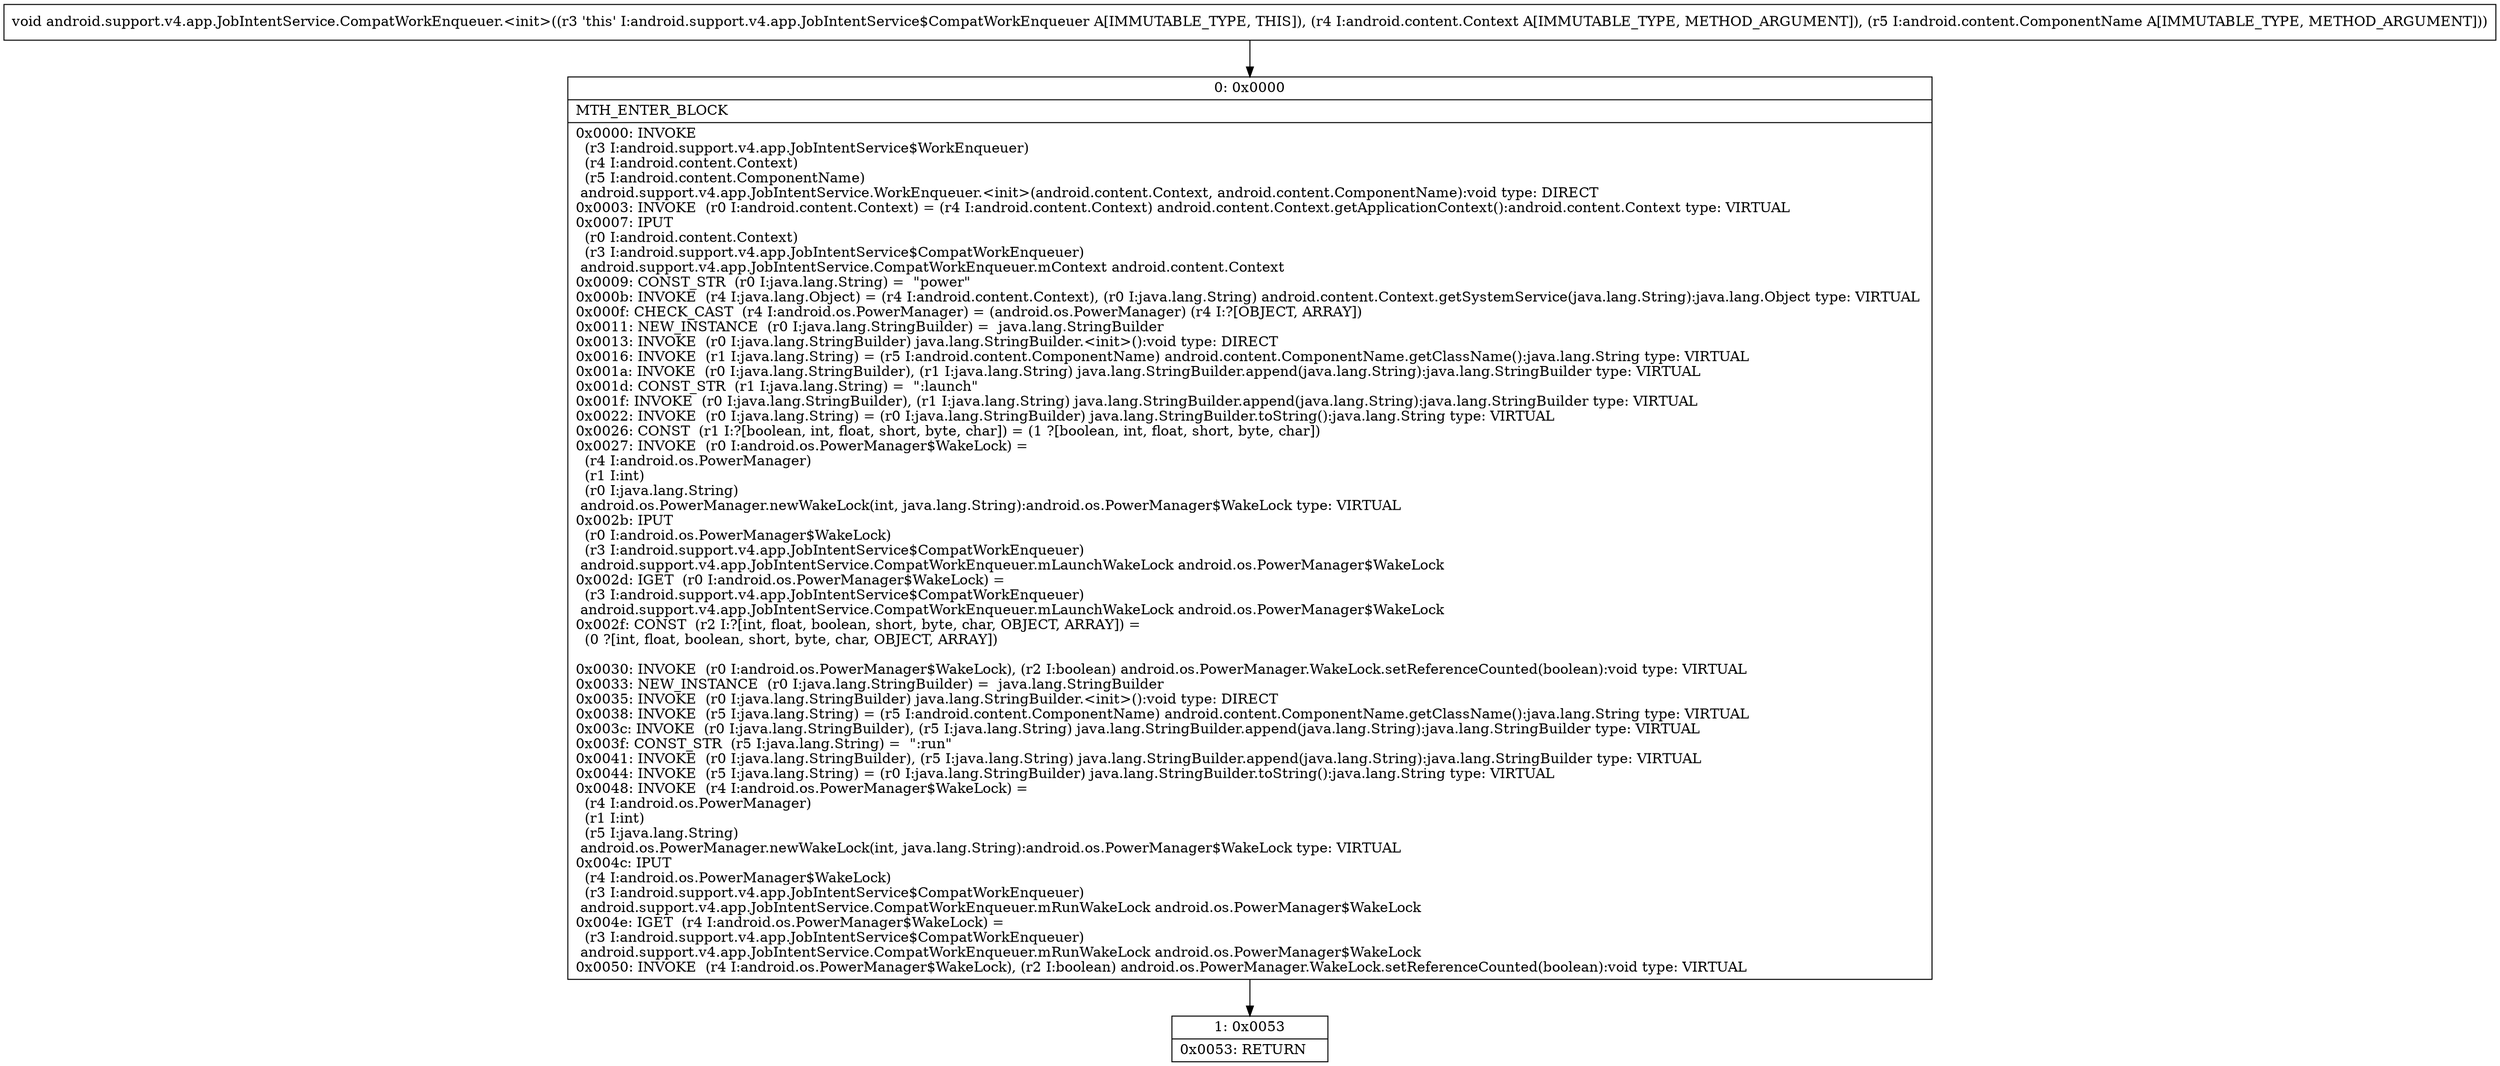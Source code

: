 digraph "CFG forandroid.support.v4.app.JobIntentService.CompatWorkEnqueuer.\<init\>(Landroid\/content\/Context;Landroid\/content\/ComponentName;)V" {
Node_0 [shape=record,label="{0\:\ 0x0000|MTH_ENTER_BLOCK\l|0x0000: INVOKE  \l  (r3 I:android.support.v4.app.JobIntentService$WorkEnqueuer)\l  (r4 I:android.content.Context)\l  (r5 I:android.content.ComponentName)\l android.support.v4.app.JobIntentService.WorkEnqueuer.\<init\>(android.content.Context, android.content.ComponentName):void type: DIRECT \l0x0003: INVOKE  (r0 I:android.content.Context) = (r4 I:android.content.Context) android.content.Context.getApplicationContext():android.content.Context type: VIRTUAL \l0x0007: IPUT  \l  (r0 I:android.content.Context)\l  (r3 I:android.support.v4.app.JobIntentService$CompatWorkEnqueuer)\l android.support.v4.app.JobIntentService.CompatWorkEnqueuer.mContext android.content.Context \l0x0009: CONST_STR  (r0 I:java.lang.String) =  \"power\" \l0x000b: INVOKE  (r4 I:java.lang.Object) = (r4 I:android.content.Context), (r0 I:java.lang.String) android.content.Context.getSystemService(java.lang.String):java.lang.Object type: VIRTUAL \l0x000f: CHECK_CAST  (r4 I:android.os.PowerManager) = (android.os.PowerManager) (r4 I:?[OBJECT, ARRAY]) \l0x0011: NEW_INSTANCE  (r0 I:java.lang.StringBuilder) =  java.lang.StringBuilder \l0x0013: INVOKE  (r0 I:java.lang.StringBuilder) java.lang.StringBuilder.\<init\>():void type: DIRECT \l0x0016: INVOKE  (r1 I:java.lang.String) = (r5 I:android.content.ComponentName) android.content.ComponentName.getClassName():java.lang.String type: VIRTUAL \l0x001a: INVOKE  (r0 I:java.lang.StringBuilder), (r1 I:java.lang.String) java.lang.StringBuilder.append(java.lang.String):java.lang.StringBuilder type: VIRTUAL \l0x001d: CONST_STR  (r1 I:java.lang.String) =  \":launch\" \l0x001f: INVOKE  (r0 I:java.lang.StringBuilder), (r1 I:java.lang.String) java.lang.StringBuilder.append(java.lang.String):java.lang.StringBuilder type: VIRTUAL \l0x0022: INVOKE  (r0 I:java.lang.String) = (r0 I:java.lang.StringBuilder) java.lang.StringBuilder.toString():java.lang.String type: VIRTUAL \l0x0026: CONST  (r1 I:?[boolean, int, float, short, byte, char]) = (1 ?[boolean, int, float, short, byte, char]) \l0x0027: INVOKE  (r0 I:android.os.PowerManager$WakeLock) = \l  (r4 I:android.os.PowerManager)\l  (r1 I:int)\l  (r0 I:java.lang.String)\l android.os.PowerManager.newWakeLock(int, java.lang.String):android.os.PowerManager$WakeLock type: VIRTUAL \l0x002b: IPUT  \l  (r0 I:android.os.PowerManager$WakeLock)\l  (r3 I:android.support.v4.app.JobIntentService$CompatWorkEnqueuer)\l android.support.v4.app.JobIntentService.CompatWorkEnqueuer.mLaunchWakeLock android.os.PowerManager$WakeLock \l0x002d: IGET  (r0 I:android.os.PowerManager$WakeLock) = \l  (r3 I:android.support.v4.app.JobIntentService$CompatWorkEnqueuer)\l android.support.v4.app.JobIntentService.CompatWorkEnqueuer.mLaunchWakeLock android.os.PowerManager$WakeLock \l0x002f: CONST  (r2 I:?[int, float, boolean, short, byte, char, OBJECT, ARRAY]) = \l  (0 ?[int, float, boolean, short, byte, char, OBJECT, ARRAY])\l \l0x0030: INVOKE  (r0 I:android.os.PowerManager$WakeLock), (r2 I:boolean) android.os.PowerManager.WakeLock.setReferenceCounted(boolean):void type: VIRTUAL \l0x0033: NEW_INSTANCE  (r0 I:java.lang.StringBuilder) =  java.lang.StringBuilder \l0x0035: INVOKE  (r0 I:java.lang.StringBuilder) java.lang.StringBuilder.\<init\>():void type: DIRECT \l0x0038: INVOKE  (r5 I:java.lang.String) = (r5 I:android.content.ComponentName) android.content.ComponentName.getClassName():java.lang.String type: VIRTUAL \l0x003c: INVOKE  (r0 I:java.lang.StringBuilder), (r5 I:java.lang.String) java.lang.StringBuilder.append(java.lang.String):java.lang.StringBuilder type: VIRTUAL \l0x003f: CONST_STR  (r5 I:java.lang.String) =  \":run\" \l0x0041: INVOKE  (r0 I:java.lang.StringBuilder), (r5 I:java.lang.String) java.lang.StringBuilder.append(java.lang.String):java.lang.StringBuilder type: VIRTUAL \l0x0044: INVOKE  (r5 I:java.lang.String) = (r0 I:java.lang.StringBuilder) java.lang.StringBuilder.toString():java.lang.String type: VIRTUAL \l0x0048: INVOKE  (r4 I:android.os.PowerManager$WakeLock) = \l  (r4 I:android.os.PowerManager)\l  (r1 I:int)\l  (r5 I:java.lang.String)\l android.os.PowerManager.newWakeLock(int, java.lang.String):android.os.PowerManager$WakeLock type: VIRTUAL \l0x004c: IPUT  \l  (r4 I:android.os.PowerManager$WakeLock)\l  (r3 I:android.support.v4.app.JobIntentService$CompatWorkEnqueuer)\l android.support.v4.app.JobIntentService.CompatWorkEnqueuer.mRunWakeLock android.os.PowerManager$WakeLock \l0x004e: IGET  (r4 I:android.os.PowerManager$WakeLock) = \l  (r3 I:android.support.v4.app.JobIntentService$CompatWorkEnqueuer)\l android.support.v4.app.JobIntentService.CompatWorkEnqueuer.mRunWakeLock android.os.PowerManager$WakeLock \l0x0050: INVOKE  (r4 I:android.os.PowerManager$WakeLock), (r2 I:boolean) android.os.PowerManager.WakeLock.setReferenceCounted(boolean):void type: VIRTUAL \l}"];
Node_1 [shape=record,label="{1\:\ 0x0053|0x0053: RETURN   \l}"];
MethodNode[shape=record,label="{void android.support.v4.app.JobIntentService.CompatWorkEnqueuer.\<init\>((r3 'this' I:android.support.v4.app.JobIntentService$CompatWorkEnqueuer A[IMMUTABLE_TYPE, THIS]), (r4 I:android.content.Context A[IMMUTABLE_TYPE, METHOD_ARGUMENT]), (r5 I:android.content.ComponentName A[IMMUTABLE_TYPE, METHOD_ARGUMENT])) }"];
MethodNode -> Node_0;
Node_0 -> Node_1;
}

